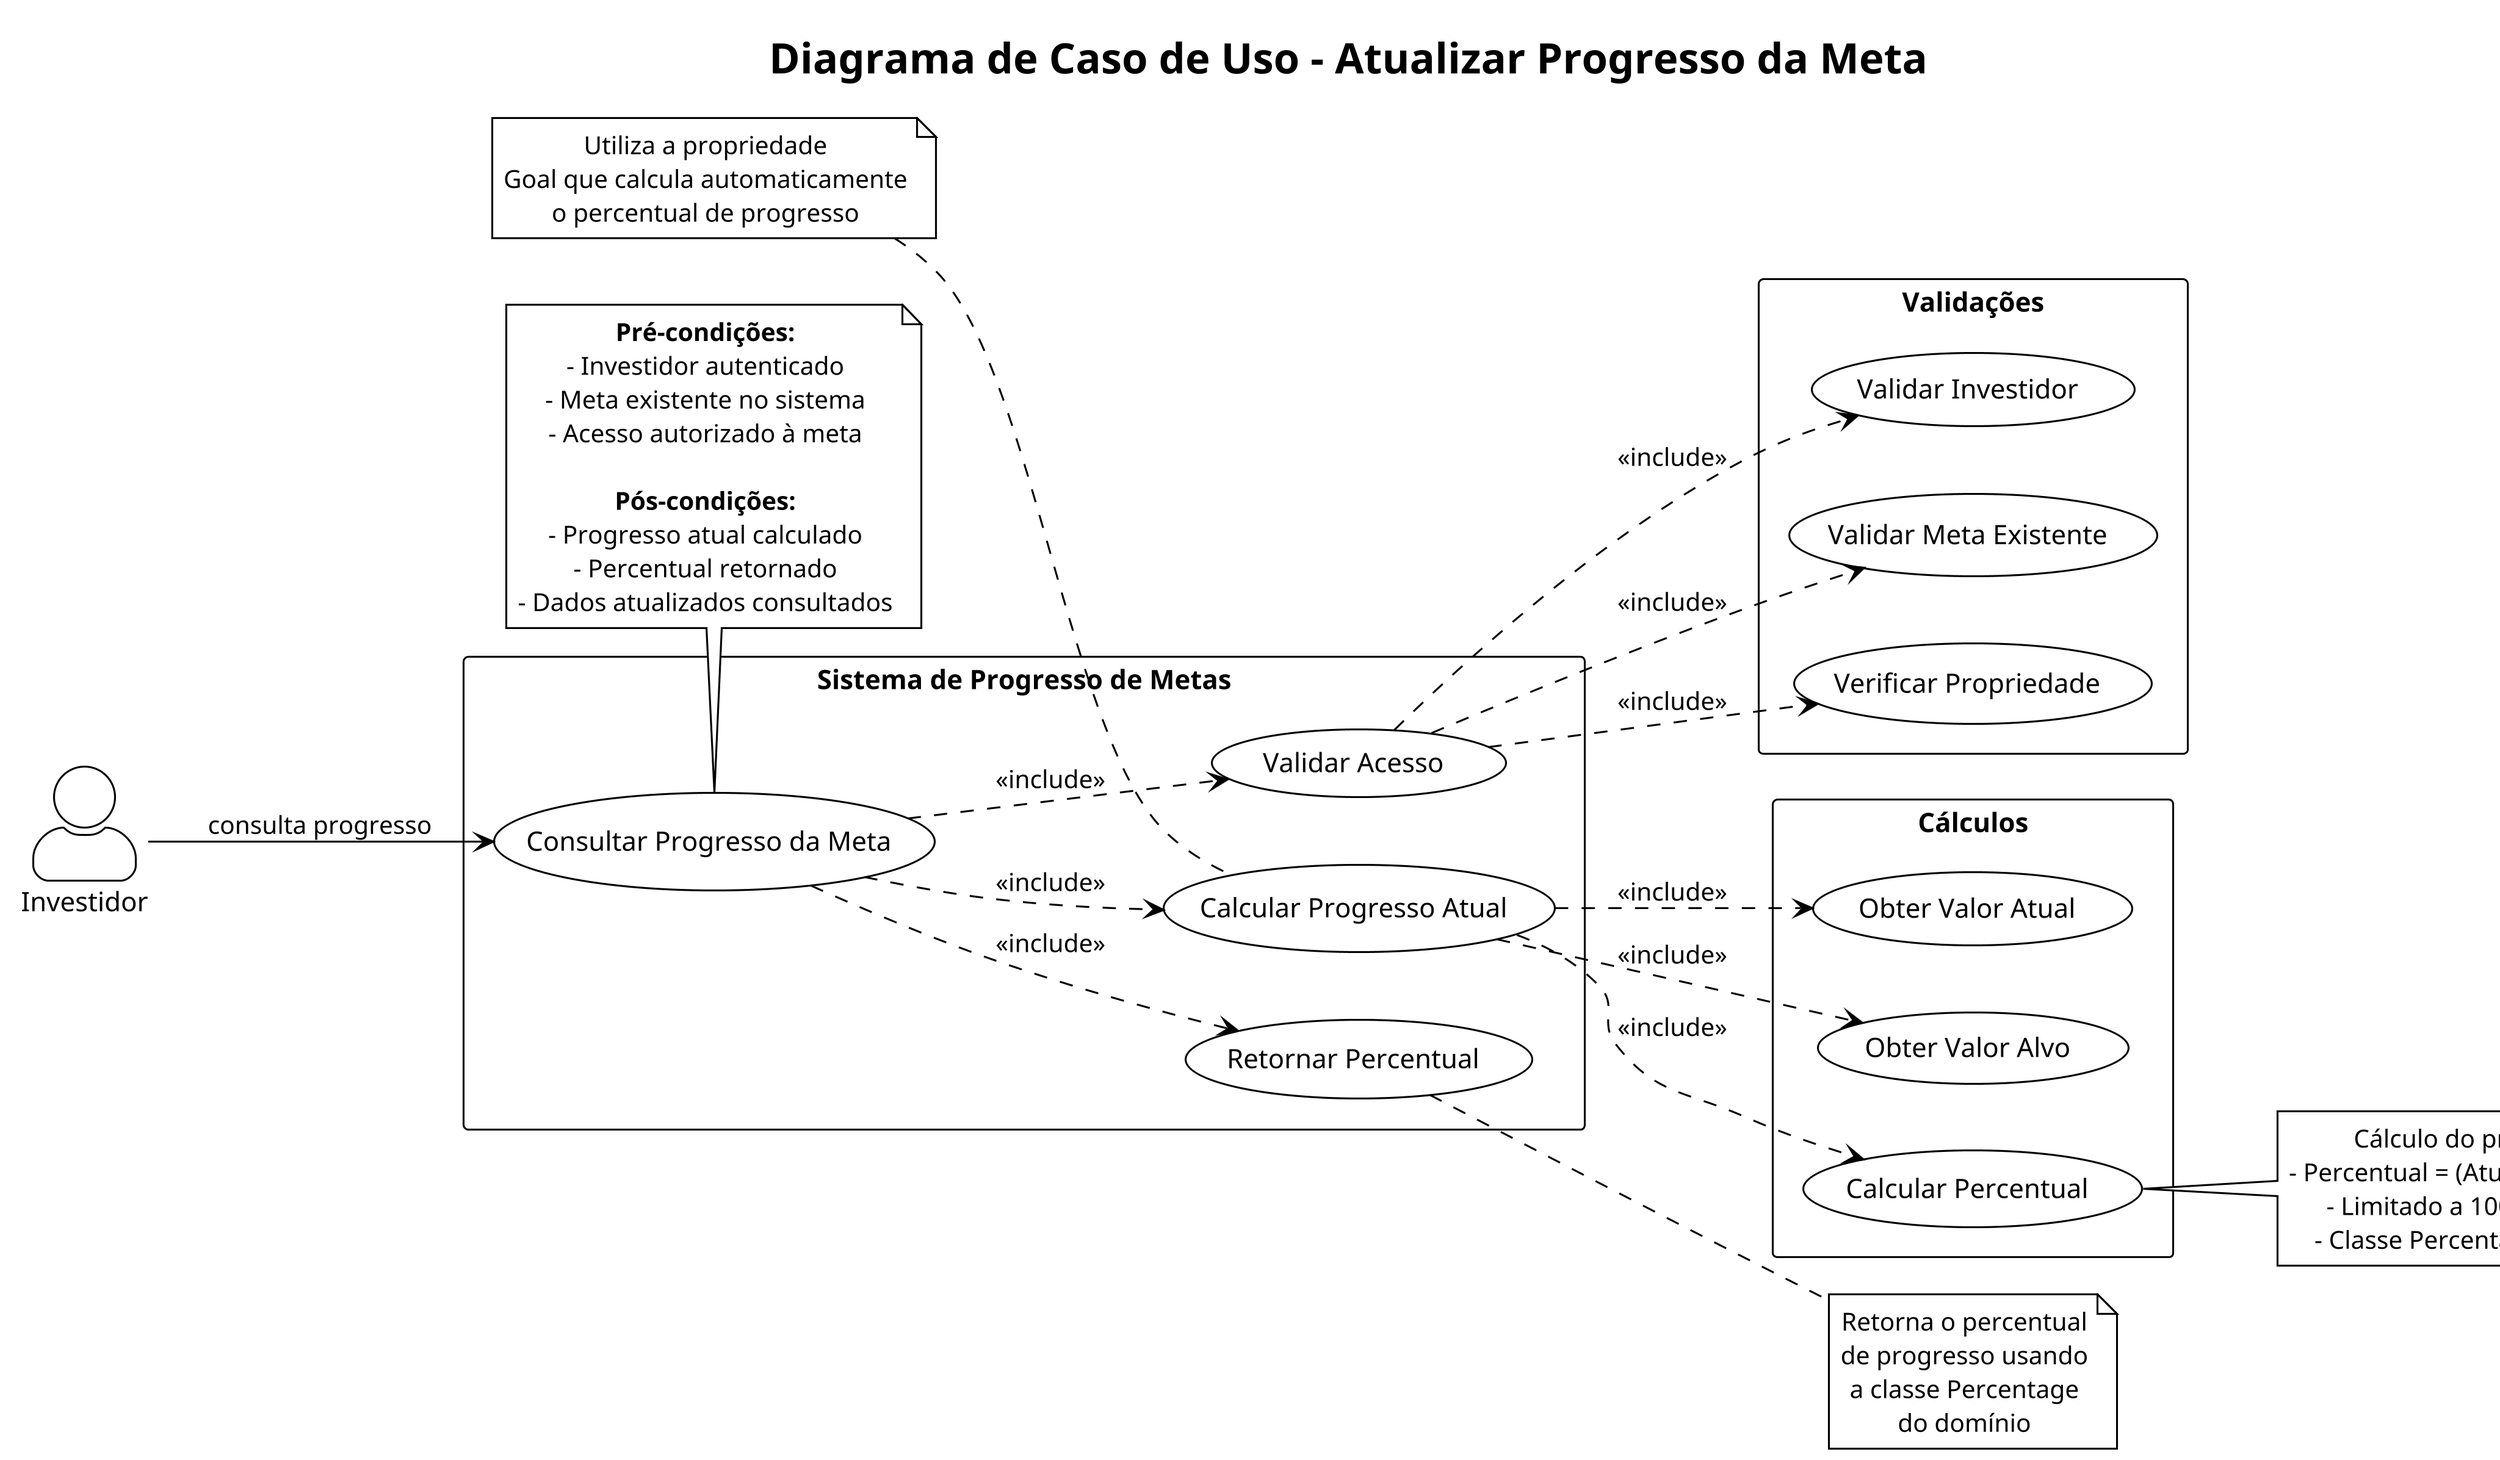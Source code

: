 @startuml Caso de Uso - Atualizar Progresso da Meta
!theme plain
skinparam dpi 300
skinparam actorStyle awesome
skinparam packageStyle rectangle
skinparam backgroundColor white
skinparam defaultTextAlignment center
left to right direction

title Diagrama de Caso de Uso - Atualizar Progresso da Meta

actor "Investidor" as Investor

package "Sistema de Progresso de Metas" {
    usecase "Consultar Progresso da Meta" as UC1
    usecase "Validar Acesso" as UC2
    usecase "Calcular Progresso Atual" as UC3
    usecase "Retornar Percentual" as UC4
}

package "Validações" {
    usecase "Validar Investidor" as V1
    usecase "Validar Meta Existente" as V2
    usecase "Verificar Propriedade" as V3
}

package "Cálculos" {
    usecase "Obter Valor Atual" as C1
    usecase "Obter Valor Alvo" as C2
    usecase "Calcular Percentual" as C3
}

Investor --> UC1 : consulta progresso

UC1 ..> UC2 : <<include>>
UC1 ..> UC3 : <<include>>
UC1 ..> UC4 : <<include>>

UC2 ..> V1 : <<include>>
UC2 ..> V2 : <<include>>
UC2 ..> V3 : <<include>>

UC3 ..> C1 : <<include>>
UC3 ..> C2 : <<include>>
UC3 ..> C3 : <<include>>

note right of C3
  Cálculo do progresso:
  - Percentual = (Atual / Alvo) * 100
  - Limitado a 100% máximo
  - Classe Percentage utilizada
end note

note bottom of UC1
  **Pré-condições:**
  - Investidor autenticado
  - Meta existente no sistema
  - Acesso autorizado à meta
  
  **Pós-condições:**
  - Progresso atual calculado
  - Percentual retornado
  - Dados atualizados consultados
end note

note left of UC3
  Utiliza a propriedade
  'progress' da entidade
  Goal que calcula automaticamente
  o percentual de progresso
end note

note right of UC4
  Retorna o percentual
  de progresso usando
  a classe Percentage
  do domínio
end note

@enduml